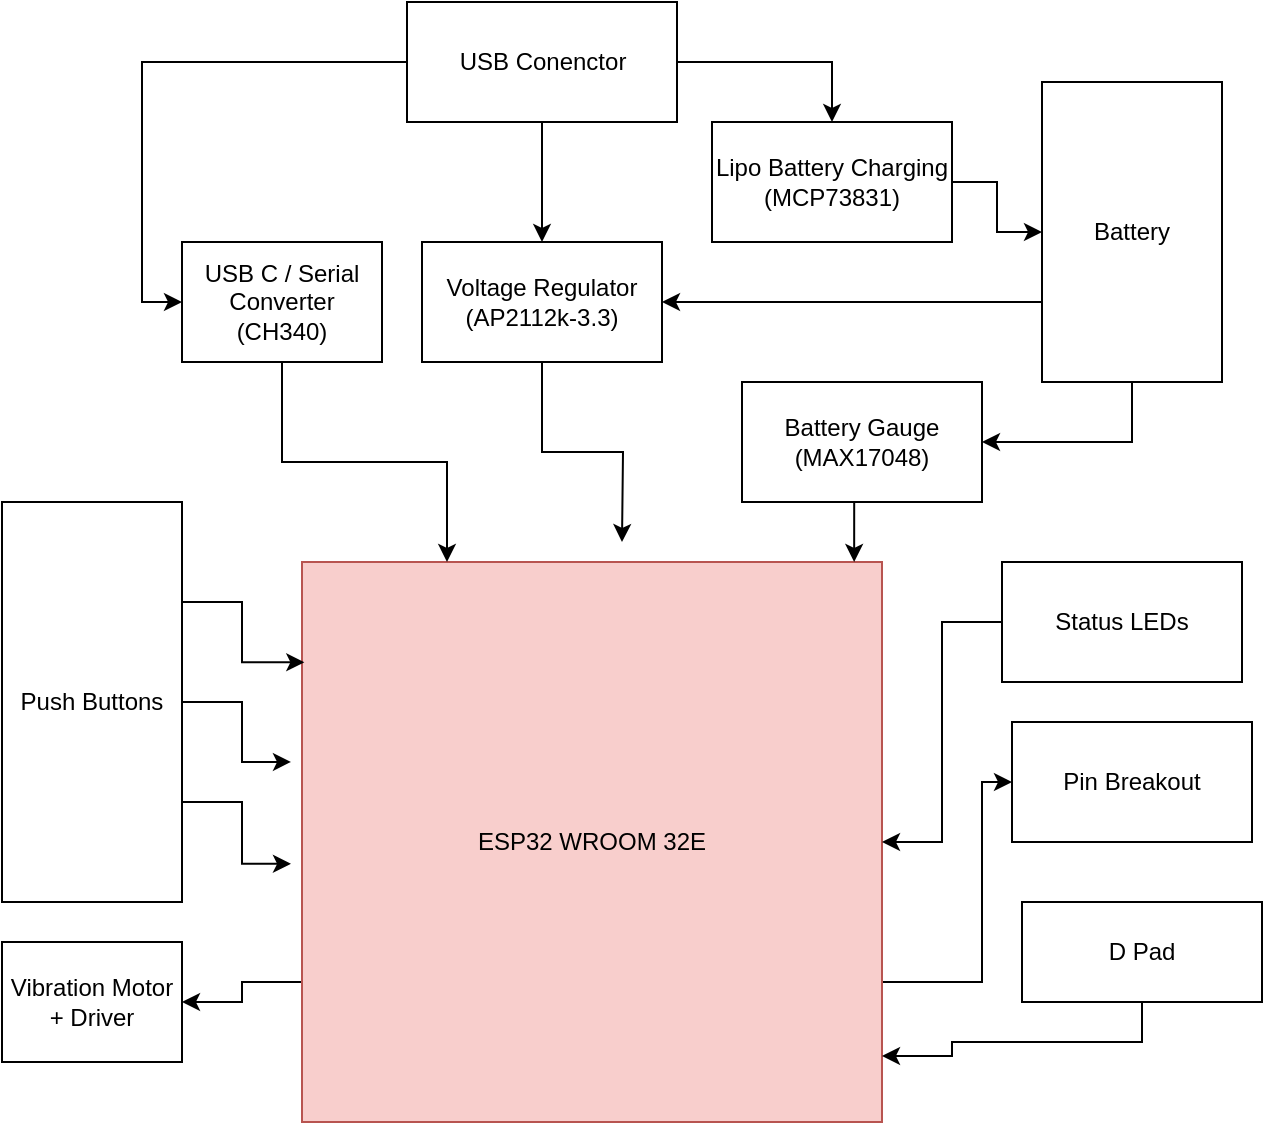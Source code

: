<mxfile version="20.0.4" type="github">
  <diagram id="lsYqOXnfDiaivIdEOEWc" name="Page-1">
    <mxGraphModel dx="1422" dy="1890" grid="1" gridSize="10" guides="1" tooltips="1" connect="1" arrows="1" fold="1" page="1" pageScale="1" pageWidth="850" pageHeight="1100" math="0" shadow="0">
      <root>
        <mxCell id="0" />
        <mxCell id="1" parent="0" />
        <mxCell id="s43dKZY_mTrpJ9go2xti-13" style="edgeStyle=orthogonalEdgeStyle;rounded=0;orthogonalLoop=1;jettySize=auto;html=1;exitX=0;exitY=0.75;exitDx=0;exitDy=0;entryX=1;entryY=0.5;entryDx=0;entryDy=0;" parent="1" source="s43dKZY_mTrpJ9go2xti-1" target="s43dKZY_mTrpJ9go2xti-9" edge="1">
          <mxGeometry relative="1" as="geometry" />
        </mxCell>
        <mxCell id="hOt24TIBv7MaHTjzwmdE-18" style="edgeStyle=orthogonalEdgeStyle;rounded=0;orthogonalLoop=1;jettySize=auto;html=1;exitX=1;exitY=0.75;exitDx=0;exitDy=0;entryX=0;entryY=0.5;entryDx=0;entryDy=0;" edge="1" parent="1" source="s43dKZY_mTrpJ9go2xti-1" target="s43dKZY_mTrpJ9go2xti-8">
          <mxGeometry relative="1" as="geometry">
            <Array as="points">
              <mxPoint x="650" y="460" />
              <mxPoint x="650" y="360" />
            </Array>
          </mxGeometry>
        </mxCell>
        <mxCell id="s43dKZY_mTrpJ9go2xti-1" value="ESP32 WROOM 32E" style="rounded=0;whiteSpace=wrap;html=1;fillColor=#f8cecc;strokeColor=#b85450;" parent="1" vertex="1">
          <mxGeometry x="310" y="250" width="290" height="280" as="geometry" />
        </mxCell>
        <mxCell id="hOt24TIBv7MaHTjzwmdE-3" style="edgeStyle=orthogonalEdgeStyle;rounded=0;orthogonalLoop=1;jettySize=auto;html=1;exitX=0.5;exitY=1;exitDx=0;exitDy=0;entryX=0.25;entryY=0;entryDx=0;entryDy=0;" edge="1" parent="1" source="s43dKZY_mTrpJ9go2xti-3" target="s43dKZY_mTrpJ9go2xti-1">
          <mxGeometry relative="1" as="geometry" />
        </mxCell>
        <mxCell id="s43dKZY_mTrpJ9go2xti-3" value="USB C / Serial Converter (CH340)" style="rounded=0;whiteSpace=wrap;html=1;" parent="1" vertex="1">
          <mxGeometry x="250" y="90" width="100" height="60" as="geometry" />
        </mxCell>
        <mxCell id="hOt24TIBv7MaHTjzwmdE-14" style="edgeStyle=orthogonalEdgeStyle;rounded=0;orthogonalLoop=1;jettySize=auto;html=1;entryX=0;entryY=0.5;entryDx=0;entryDy=0;" edge="1" parent="1" source="s43dKZY_mTrpJ9go2xti-4" target="s43dKZY_mTrpJ9go2xti-11">
          <mxGeometry relative="1" as="geometry" />
        </mxCell>
        <mxCell id="s43dKZY_mTrpJ9go2xti-4" value="Lipo Battery Charging (MCP73831)" style="rounded=0;whiteSpace=wrap;html=1;" parent="1" vertex="1">
          <mxGeometry x="515" y="30" width="120" height="60" as="geometry" />
        </mxCell>
        <mxCell id="hOt24TIBv7MaHTjzwmdE-17" value="" style="edgeStyle=orthogonalEdgeStyle;rounded=0;orthogonalLoop=1;jettySize=auto;html=1;" edge="1" parent="1" source="s43dKZY_mTrpJ9go2xti-7" target="s43dKZY_mTrpJ9go2xti-1">
          <mxGeometry relative="1" as="geometry" />
        </mxCell>
        <mxCell id="s43dKZY_mTrpJ9go2xti-7" value="Status LEDs" style="rounded=0;whiteSpace=wrap;html=1;" parent="1" vertex="1">
          <mxGeometry x="660" y="250" width="120" height="60" as="geometry" />
        </mxCell>
        <mxCell id="s43dKZY_mTrpJ9go2xti-8" value="Pin Breakout" style="whiteSpace=wrap;html=1;" parent="1" vertex="1">
          <mxGeometry x="665" y="330" width="120" height="60" as="geometry" />
        </mxCell>
        <mxCell id="s43dKZY_mTrpJ9go2xti-9" value="Vibration Motor + Driver" style="rounded=0;whiteSpace=wrap;html=1;" parent="1" vertex="1">
          <mxGeometry x="160" y="440" width="90" height="60" as="geometry" />
        </mxCell>
        <mxCell id="s43dKZY_mTrpJ9go2xti-14" style="edgeStyle=orthogonalEdgeStyle;rounded=0;orthogonalLoop=1;jettySize=auto;html=1;exitX=1;exitY=0.75;exitDx=0;exitDy=0;entryX=-0.019;entryY=0.539;entryDx=0;entryDy=0;entryPerimeter=0;" parent="1" source="s43dKZY_mTrpJ9go2xti-10" target="s43dKZY_mTrpJ9go2xti-1" edge="1">
          <mxGeometry relative="1" as="geometry" />
        </mxCell>
        <mxCell id="s43dKZY_mTrpJ9go2xti-17" style="edgeStyle=orthogonalEdgeStyle;rounded=0;orthogonalLoop=1;jettySize=auto;html=1;exitX=1;exitY=0.5;exitDx=0;exitDy=0;entryX=-0.019;entryY=0.357;entryDx=0;entryDy=0;entryPerimeter=0;" parent="1" source="s43dKZY_mTrpJ9go2xti-10" target="s43dKZY_mTrpJ9go2xti-1" edge="1">
          <mxGeometry relative="1" as="geometry" />
        </mxCell>
        <mxCell id="s43dKZY_mTrpJ9go2xti-18" style="edgeStyle=orthogonalEdgeStyle;rounded=0;orthogonalLoop=1;jettySize=auto;html=1;exitX=1;exitY=0.25;exitDx=0;exitDy=0;entryX=0.004;entryY=0.179;entryDx=0;entryDy=0;entryPerimeter=0;" parent="1" source="s43dKZY_mTrpJ9go2xti-10" target="s43dKZY_mTrpJ9go2xti-1" edge="1">
          <mxGeometry relative="1" as="geometry" />
        </mxCell>
        <mxCell id="s43dKZY_mTrpJ9go2xti-10" value="Push Buttons" style="rounded=0;whiteSpace=wrap;html=1;" parent="1" vertex="1">
          <mxGeometry x="160" y="220" width="90" height="200" as="geometry" />
        </mxCell>
        <mxCell id="hOt24TIBv7MaHTjzwmdE-15" style="edgeStyle=orthogonalEdgeStyle;rounded=0;orthogonalLoop=1;jettySize=auto;html=1;exitX=0;exitY=0.75;exitDx=0;exitDy=0;entryX=1;entryY=0.5;entryDx=0;entryDy=0;" edge="1" parent="1" source="s43dKZY_mTrpJ9go2xti-11" target="hOt24TIBv7MaHTjzwmdE-12">
          <mxGeometry relative="1" as="geometry">
            <Array as="points">
              <mxPoint x="680" y="120" />
            </Array>
          </mxGeometry>
        </mxCell>
        <mxCell id="hOt24TIBv7MaHTjzwmdE-21" style="edgeStyle=orthogonalEdgeStyle;rounded=0;orthogonalLoop=1;jettySize=auto;html=1;exitX=0.5;exitY=1;exitDx=0;exitDy=0;entryX=1;entryY=0.5;entryDx=0;entryDy=0;" edge="1" parent="1" source="s43dKZY_mTrpJ9go2xti-11" target="hOt24TIBv7MaHTjzwmdE-19">
          <mxGeometry relative="1" as="geometry" />
        </mxCell>
        <mxCell id="s43dKZY_mTrpJ9go2xti-11" value="Battery" style="rounded=0;whiteSpace=wrap;html=1;" parent="1" vertex="1">
          <mxGeometry x="680" y="10" width="90" height="150" as="geometry" />
        </mxCell>
        <mxCell id="hOt24TIBv7MaHTjzwmdE-20" style="edgeStyle=orthogonalEdgeStyle;rounded=0;orthogonalLoop=1;jettySize=auto;html=1;exitX=0.5;exitY=1;exitDx=0;exitDy=0;entryX=1;entryY=0.882;entryDx=0;entryDy=0;entryPerimeter=0;" edge="1" parent="1" source="h4DjuXXrMUamPbEEn1RI-1" target="s43dKZY_mTrpJ9go2xti-1">
          <mxGeometry relative="1" as="geometry" />
        </mxCell>
        <mxCell id="h4DjuXXrMUamPbEEn1RI-1" value="D Pad" style="rounded=0;whiteSpace=wrap;html=1;" parent="1" vertex="1">
          <mxGeometry x="670" y="420" width="120" height="50" as="geometry" />
        </mxCell>
        <mxCell id="hOt24TIBv7MaHTjzwmdE-8" style="edgeStyle=orthogonalEdgeStyle;rounded=0;orthogonalLoop=1;jettySize=auto;html=1;exitX=0;exitY=0.5;exitDx=0;exitDy=0;entryX=0;entryY=0.5;entryDx=0;entryDy=0;" edge="1" parent="1" source="hOt24TIBv7MaHTjzwmdE-1" target="s43dKZY_mTrpJ9go2xti-3">
          <mxGeometry relative="1" as="geometry" />
        </mxCell>
        <mxCell id="hOt24TIBv7MaHTjzwmdE-9" style="edgeStyle=orthogonalEdgeStyle;rounded=0;orthogonalLoop=1;jettySize=auto;html=1;exitX=1;exitY=0.5;exitDx=0;exitDy=0;entryX=0.5;entryY=0;entryDx=0;entryDy=0;" edge="1" parent="1" source="hOt24TIBv7MaHTjzwmdE-1" target="s43dKZY_mTrpJ9go2xti-4">
          <mxGeometry relative="1" as="geometry" />
        </mxCell>
        <mxCell id="hOt24TIBv7MaHTjzwmdE-13" style="edgeStyle=orthogonalEdgeStyle;rounded=0;orthogonalLoop=1;jettySize=auto;html=1;entryX=0.5;entryY=0;entryDx=0;entryDy=0;" edge="1" parent="1" source="hOt24TIBv7MaHTjzwmdE-1" target="hOt24TIBv7MaHTjzwmdE-12">
          <mxGeometry relative="1" as="geometry" />
        </mxCell>
        <mxCell id="hOt24TIBv7MaHTjzwmdE-1" value="USB Conenctor" style="rounded=0;whiteSpace=wrap;html=1;" vertex="1" parent="1">
          <mxGeometry x="362.5" y="-30" width="135" height="60" as="geometry" />
        </mxCell>
        <mxCell id="hOt24TIBv7MaHTjzwmdE-16" style="edgeStyle=orthogonalEdgeStyle;rounded=0;orthogonalLoop=1;jettySize=auto;html=1;exitX=0.5;exitY=1;exitDx=0;exitDy=0;" edge="1" parent="1" source="hOt24TIBv7MaHTjzwmdE-12">
          <mxGeometry relative="1" as="geometry">
            <mxPoint x="470" y="240" as="targetPoint" />
          </mxGeometry>
        </mxCell>
        <mxCell id="hOt24TIBv7MaHTjzwmdE-12" value="Voltage Regulator (AP2112k-3.3)" style="rounded=0;whiteSpace=wrap;html=1;" vertex="1" parent="1">
          <mxGeometry x="370" y="90" width="120" height="60" as="geometry" />
        </mxCell>
        <mxCell id="hOt24TIBv7MaHTjzwmdE-22" style="edgeStyle=orthogonalEdgeStyle;rounded=0;orthogonalLoop=1;jettySize=auto;html=1;exitX=0.5;exitY=1;exitDx=0;exitDy=0;entryX=0.952;entryY=0;entryDx=0;entryDy=0;entryPerimeter=0;" edge="1" parent="1" source="hOt24TIBv7MaHTjzwmdE-19" target="s43dKZY_mTrpJ9go2xti-1">
          <mxGeometry relative="1" as="geometry" />
        </mxCell>
        <mxCell id="hOt24TIBv7MaHTjzwmdE-19" value="Battery Gauge (MAX17048)" style="rounded=0;whiteSpace=wrap;html=1;" vertex="1" parent="1">
          <mxGeometry x="530" y="160" width="120" height="60" as="geometry" />
        </mxCell>
      </root>
    </mxGraphModel>
  </diagram>
</mxfile>
